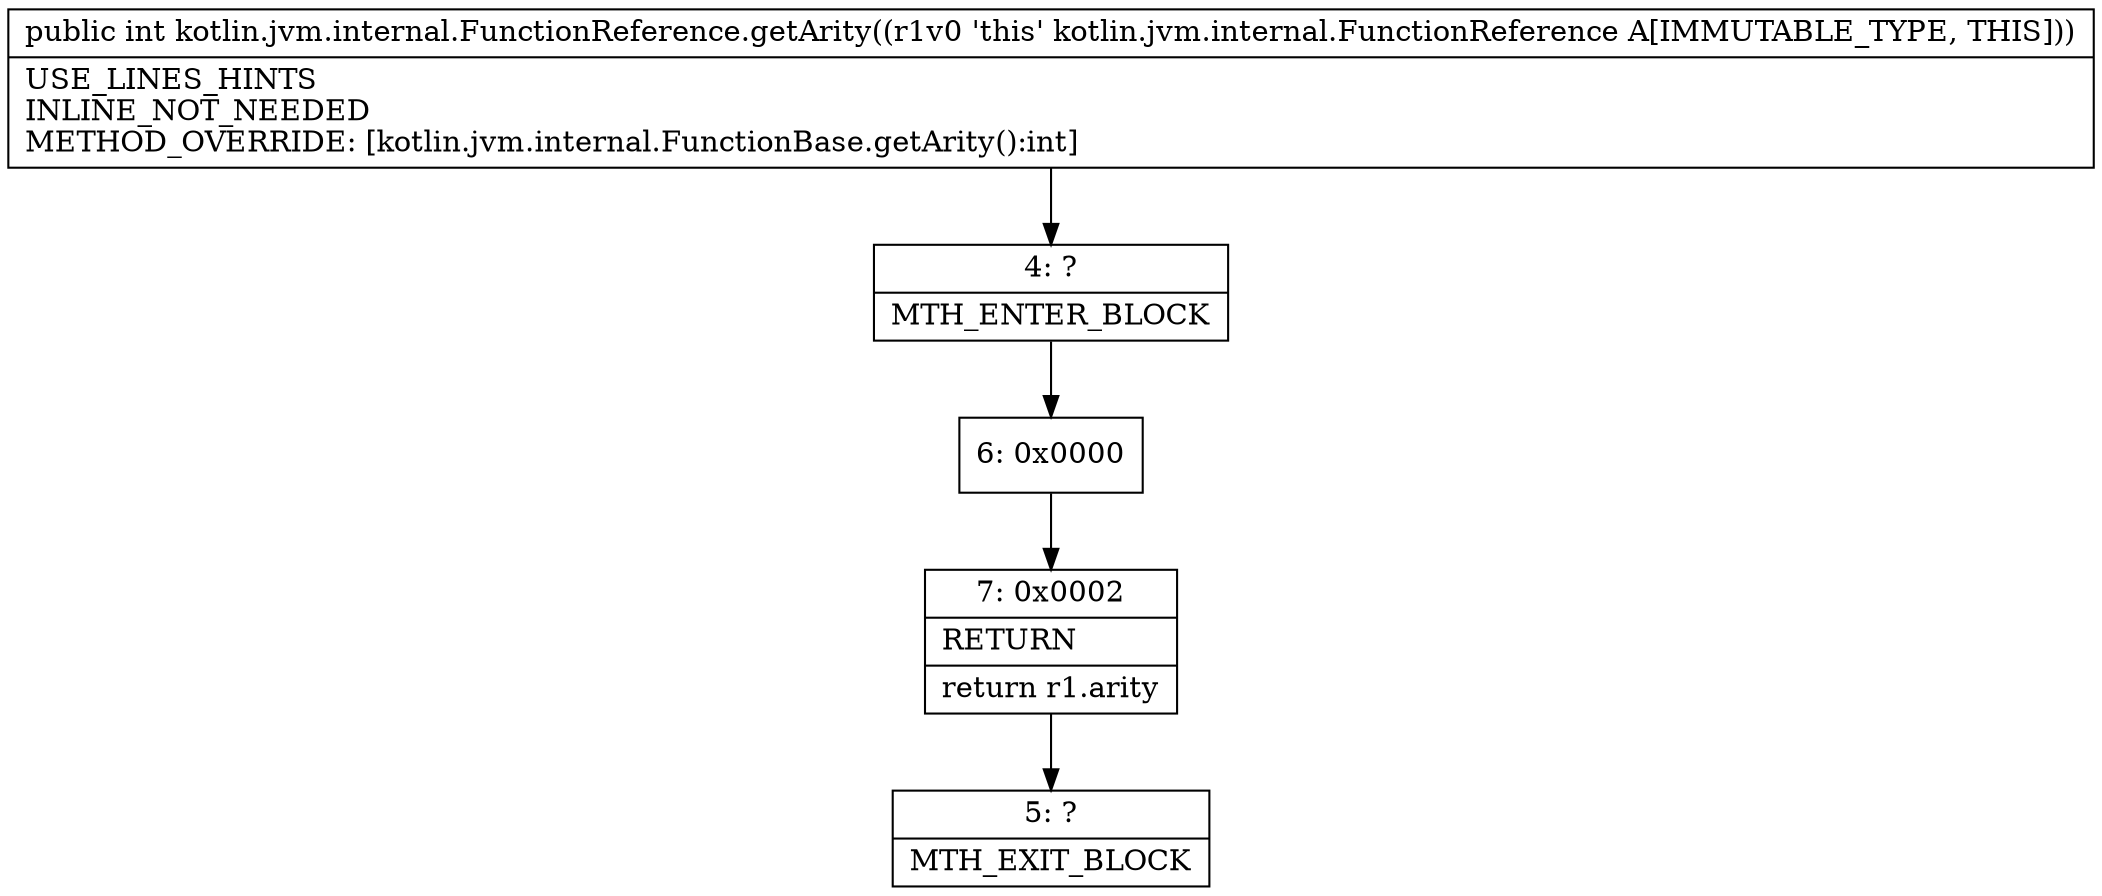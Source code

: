 digraph "CFG forkotlin.jvm.internal.FunctionReference.getArity()I" {
Node_4 [shape=record,label="{4\:\ ?|MTH_ENTER_BLOCK\l}"];
Node_6 [shape=record,label="{6\:\ 0x0000}"];
Node_7 [shape=record,label="{7\:\ 0x0002|RETURN\l|return r1.arity\l}"];
Node_5 [shape=record,label="{5\:\ ?|MTH_EXIT_BLOCK\l}"];
MethodNode[shape=record,label="{public int kotlin.jvm.internal.FunctionReference.getArity((r1v0 'this' kotlin.jvm.internal.FunctionReference A[IMMUTABLE_TYPE, THIS]))  | USE_LINES_HINTS\lINLINE_NOT_NEEDED\lMETHOD_OVERRIDE: [kotlin.jvm.internal.FunctionBase.getArity():int]\l}"];
MethodNode -> Node_4;Node_4 -> Node_6;
Node_6 -> Node_7;
Node_7 -> Node_5;
}

